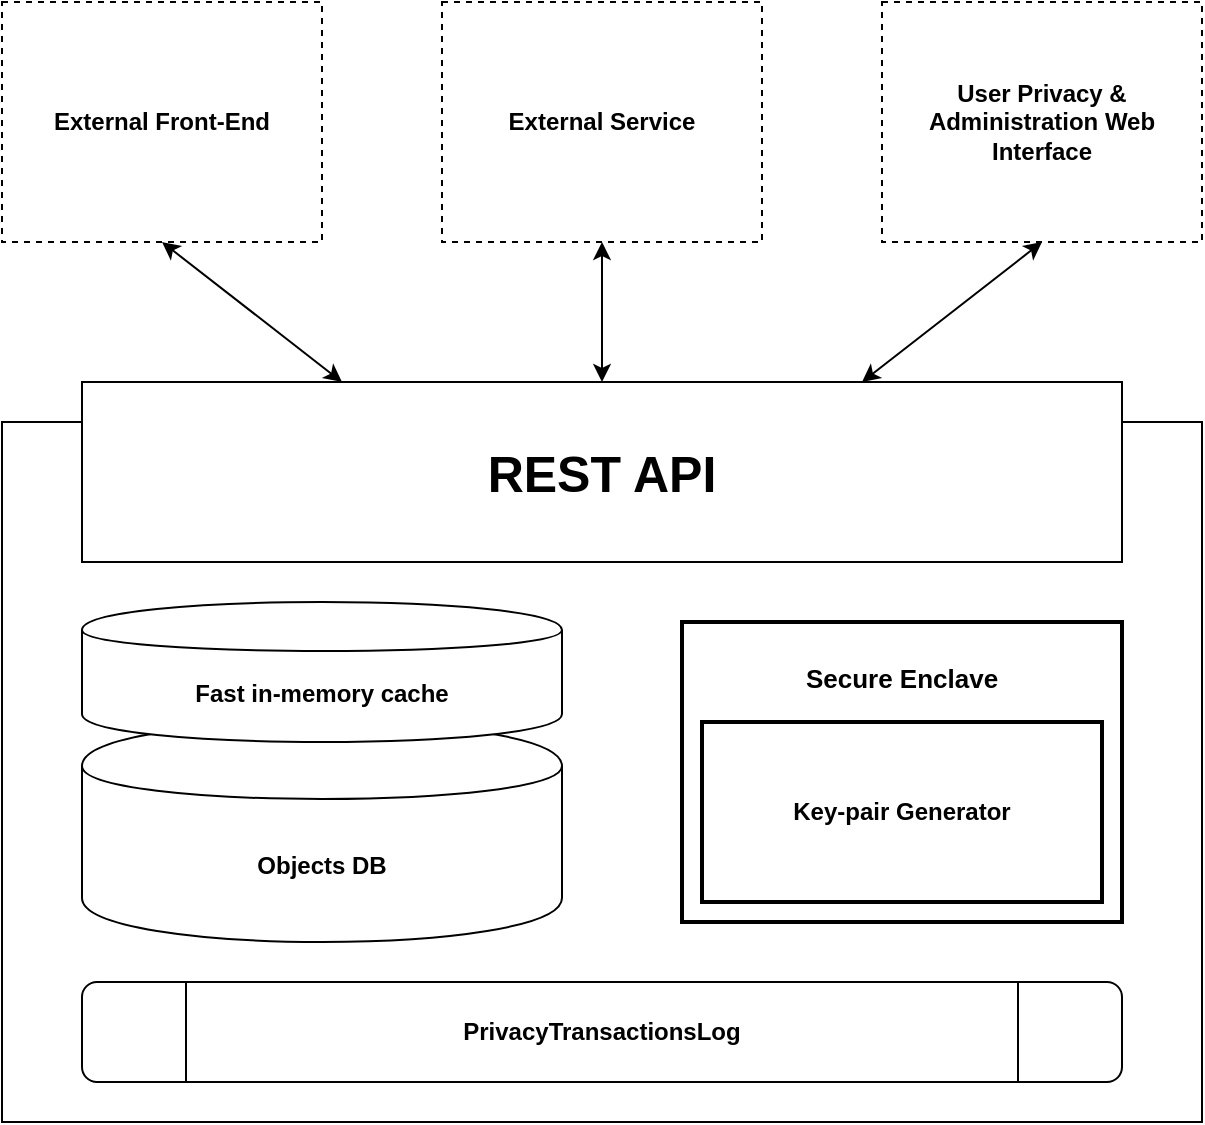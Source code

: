 <mxfile pages="1" version="11.2.8" type="device"><diagram id="sxV5ni6VZTVSQ5UuJdhv" name="Page-1"><mxGraphModel dx="1826" dy="1077" grid="1" gridSize="10" guides="1" tooltips="1" connect="1" arrows="1" fold="1" page="1" pageScale="1" pageWidth="826" pageHeight="1169" math="0" shadow="0"><root><mxCell id="0"/><mxCell id="1" parent="0"/><mxCell id="ZtpFtZkAazEh_lk0GH7v-1" value="" style="rounded=0;whiteSpace=wrap;html=1;" vertex="1" parent="1"><mxGeometry x="80" y="250" width="600" height="350" as="geometry"/></mxCell><mxCell id="ZtpFtZkAazEh_lk0GH7v-2" value="&lt;font style=&quot;font-size: 25px&quot;&gt;&lt;b&gt;REST API&lt;/b&gt;&lt;/font&gt;" style="rounded=0;whiteSpace=wrap;html=1;" vertex="1" parent="1"><mxGeometry x="120" y="230" width="520" height="90" as="geometry"/></mxCell><mxCell id="ZtpFtZkAazEh_lk0GH7v-3" value="&lt;b&gt;Objects DB&lt;/b&gt;" style="shape=cylinder;whiteSpace=wrap;html=1;boundedLbl=1;backgroundOutline=1;rounded=1;" vertex="1" parent="1"><mxGeometry x="120" y="400" width="240" height="110" as="geometry"/></mxCell><mxCell id="ZtpFtZkAazEh_lk0GH7v-4" value="&lt;div&gt;&lt;font style=&quot;font-size: 12px&quot;&gt;&lt;b&gt;&lt;br&gt;&lt;/b&gt;&lt;/font&gt;&lt;/div&gt;&lt;div&gt;&lt;font style=&quot;font-size: 12px&quot;&gt;&lt;b&gt;PrivacyTransactionsLog&lt;/b&gt;&lt;/font&gt;&lt;/div&gt;&lt;div&gt;&lt;br&gt;&lt;/div&gt;&lt;div style=&quot;font-size: 1px&quot;&gt;&lt;br&gt;&lt;/div&gt;" style="shape=process;whiteSpace=wrap;html=1;backgroundOutline=1;rounded=1;" vertex="1" parent="1"><mxGeometry x="120" y="530" width="520" height="50" as="geometry"/></mxCell><mxCell id="ZtpFtZkAazEh_lk0GH7v-6" value="&lt;b&gt;User Privacy &amp;amp; Administration Web Interface&lt;/b&gt;" style="rounded=0;whiteSpace=wrap;html=1;dashed=1;" vertex="1" parent="1"><mxGeometry x="520" y="40" width="160" height="120" as="geometry"/></mxCell><mxCell id="ZtpFtZkAazEh_lk0GH7v-8" value="&lt;b&gt;External Service&lt;/b&gt;" style="rounded=0;whiteSpace=wrap;html=1;dashed=1;" vertex="1" parent="1"><mxGeometry x="300" y="40" width="160" height="120" as="geometry"/></mxCell><mxCell id="ZtpFtZkAazEh_lk0GH7v-9" value="&lt;b&gt;External Front-End&lt;/b&gt;" style="rounded=0;whiteSpace=wrap;html=1;dashed=1;" vertex="1" parent="1"><mxGeometry x="80" y="40" width="160" height="120" as="geometry"/></mxCell><mxCell id="ZtpFtZkAazEh_lk0GH7v-10" value="" style="endArrow=classic;startArrow=classic;html=1;entryX=0.5;entryY=1;entryDx=0;entryDy=0;" edge="1" parent="1" target="ZtpFtZkAazEh_lk0GH7v-9"><mxGeometry width="50" height="50" relative="1" as="geometry"><mxPoint x="250" y="230" as="sourcePoint"/><mxPoint x="-50" y="280" as="targetPoint"/></mxGeometry></mxCell><mxCell id="ZtpFtZkAazEh_lk0GH7v-11" value="" style="endArrow=classic;startArrow=classic;html=1;entryX=0.5;entryY=1;entryDx=0;entryDy=0;exitX=0.5;exitY=0;exitDx=0;exitDy=0;" edge="1" parent="1" source="ZtpFtZkAazEh_lk0GH7v-2" target="ZtpFtZkAazEh_lk0GH7v-8"><mxGeometry width="50" height="50" relative="1" as="geometry"><mxPoint x="260.0" y="240" as="sourcePoint"/><mxPoint x="170" y="170" as="targetPoint"/></mxGeometry></mxCell><mxCell id="ZtpFtZkAazEh_lk0GH7v-12" value="" style="endArrow=classic;startArrow=classic;html=1;entryX=0.5;entryY=1;entryDx=0;entryDy=0;exitX=0.75;exitY=0;exitDx=0;exitDy=0;" edge="1" parent="1" source="ZtpFtZkAazEh_lk0GH7v-2" target="ZtpFtZkAazEh_lk0GH7v-6"><mxGeometry width="50" height="50" relative="1" as="geometry"><mxPoint x="390" y="240" as="sourcePoint"/><mxPoint x="390" y="170" as="targetPoint"/></mxGeometry></mxCell><mxCell id="ZtpFtZkAazEh_lk0GH7v-13" value="&lt;div style=&quot;font-size: 13px&quot;&gt;&lt;font style=&quot;font-size: 13px&quot;&gt;&lt;b&gt;Secure Enclave&lt;/b&gt;&lt;/font&gt;&lt;/div&gt;&lt;div style=&quot;font-size: 13px&quot;&gt;&lt;font style=&quot;font-size: 13px&quot;&gt;&lt;b&gt;&lt;br&gt;&lt;/b&gt;&lt;/font&gt;&lt;/div&gt;&lt;div style=&quot;font-size: 13px&quot;&gt;&lt;font style=&quot;font-size: 13px&quot;&gt;&lt;b&gt;&lt;br&gt;&lt;/b&gt;&lt;/font&gt;&lt;/div&gt;&lt;div style=&quot;font-size: 13px&quot;&gt;&lt;font style=&quot;font-size: 13px&quot;&gt;&lt;b&gt;&lt;br&gt;&lt;/b&gt;&lt;/font&gt;&lt;/div&gt;&lt;div style=&quot;font-size: 13px&quot;&gt;&lt;font style=&quot;font-size: 13px&quot;&gt;&lt;b&gt;&lt;br&gt;&lt;/b&gt;&lt;/font&gt;&lt;/div&gt;&lt;div style=&quot;font-size: 13px&quot;&gt;&lt;font style=&quot;font-size: 13px&quot;&gt;&lt;b&gt;&lt;br&gt;&lt;/b&gt;&lt;/font&gt;&lt;/div&gt;&lt;div style=&quot;font-size: 13px&quot;&gt;&lt;font style=&quot;font-size: 13px&quot;&gt;&lt;b&gt;&lt;br&gt;&lt;/b&gt;&lt;/font&gt;&lt;/div&gt;" style="rounded=0;whiteSpace=wrap;html=1;glass=0;comic=0;strokeWidth=2;" vertex="1" parent="1"><mxGeometry x="420" y="350" width="220" height="150" as="geometry"/></mxCell><mxCell id="ZtpFtZkAazEh_lk0GH7v-15" value="&lt;b&gt;Key-pair Generator&lt;/b&gt;" style="rounded=0;whiteSpace=wrap;html=1;glass=0;comic=0;strokeWidth=2;" vertex="1" parent="1"><mxGeometry x="430" y="400" width="200" height="90" as="geometry"/></mxCell><mxCell id="ZtpFtZkAazEh_lk0GH7v-16" value="&lt;b&gt;Fast in-memory cache&lt;/b&gt;" style="shape=cylinder;whiteSpace=wrap;html=1;boundedLbl=1;backgroundOutline=1;rounded=1;" vertex="1" parent="1"><mxGeometry x="120" y="340" width="240" height="70" as="geometry"/></mxCell></root></mxGraphModel></diagram></mxfile>